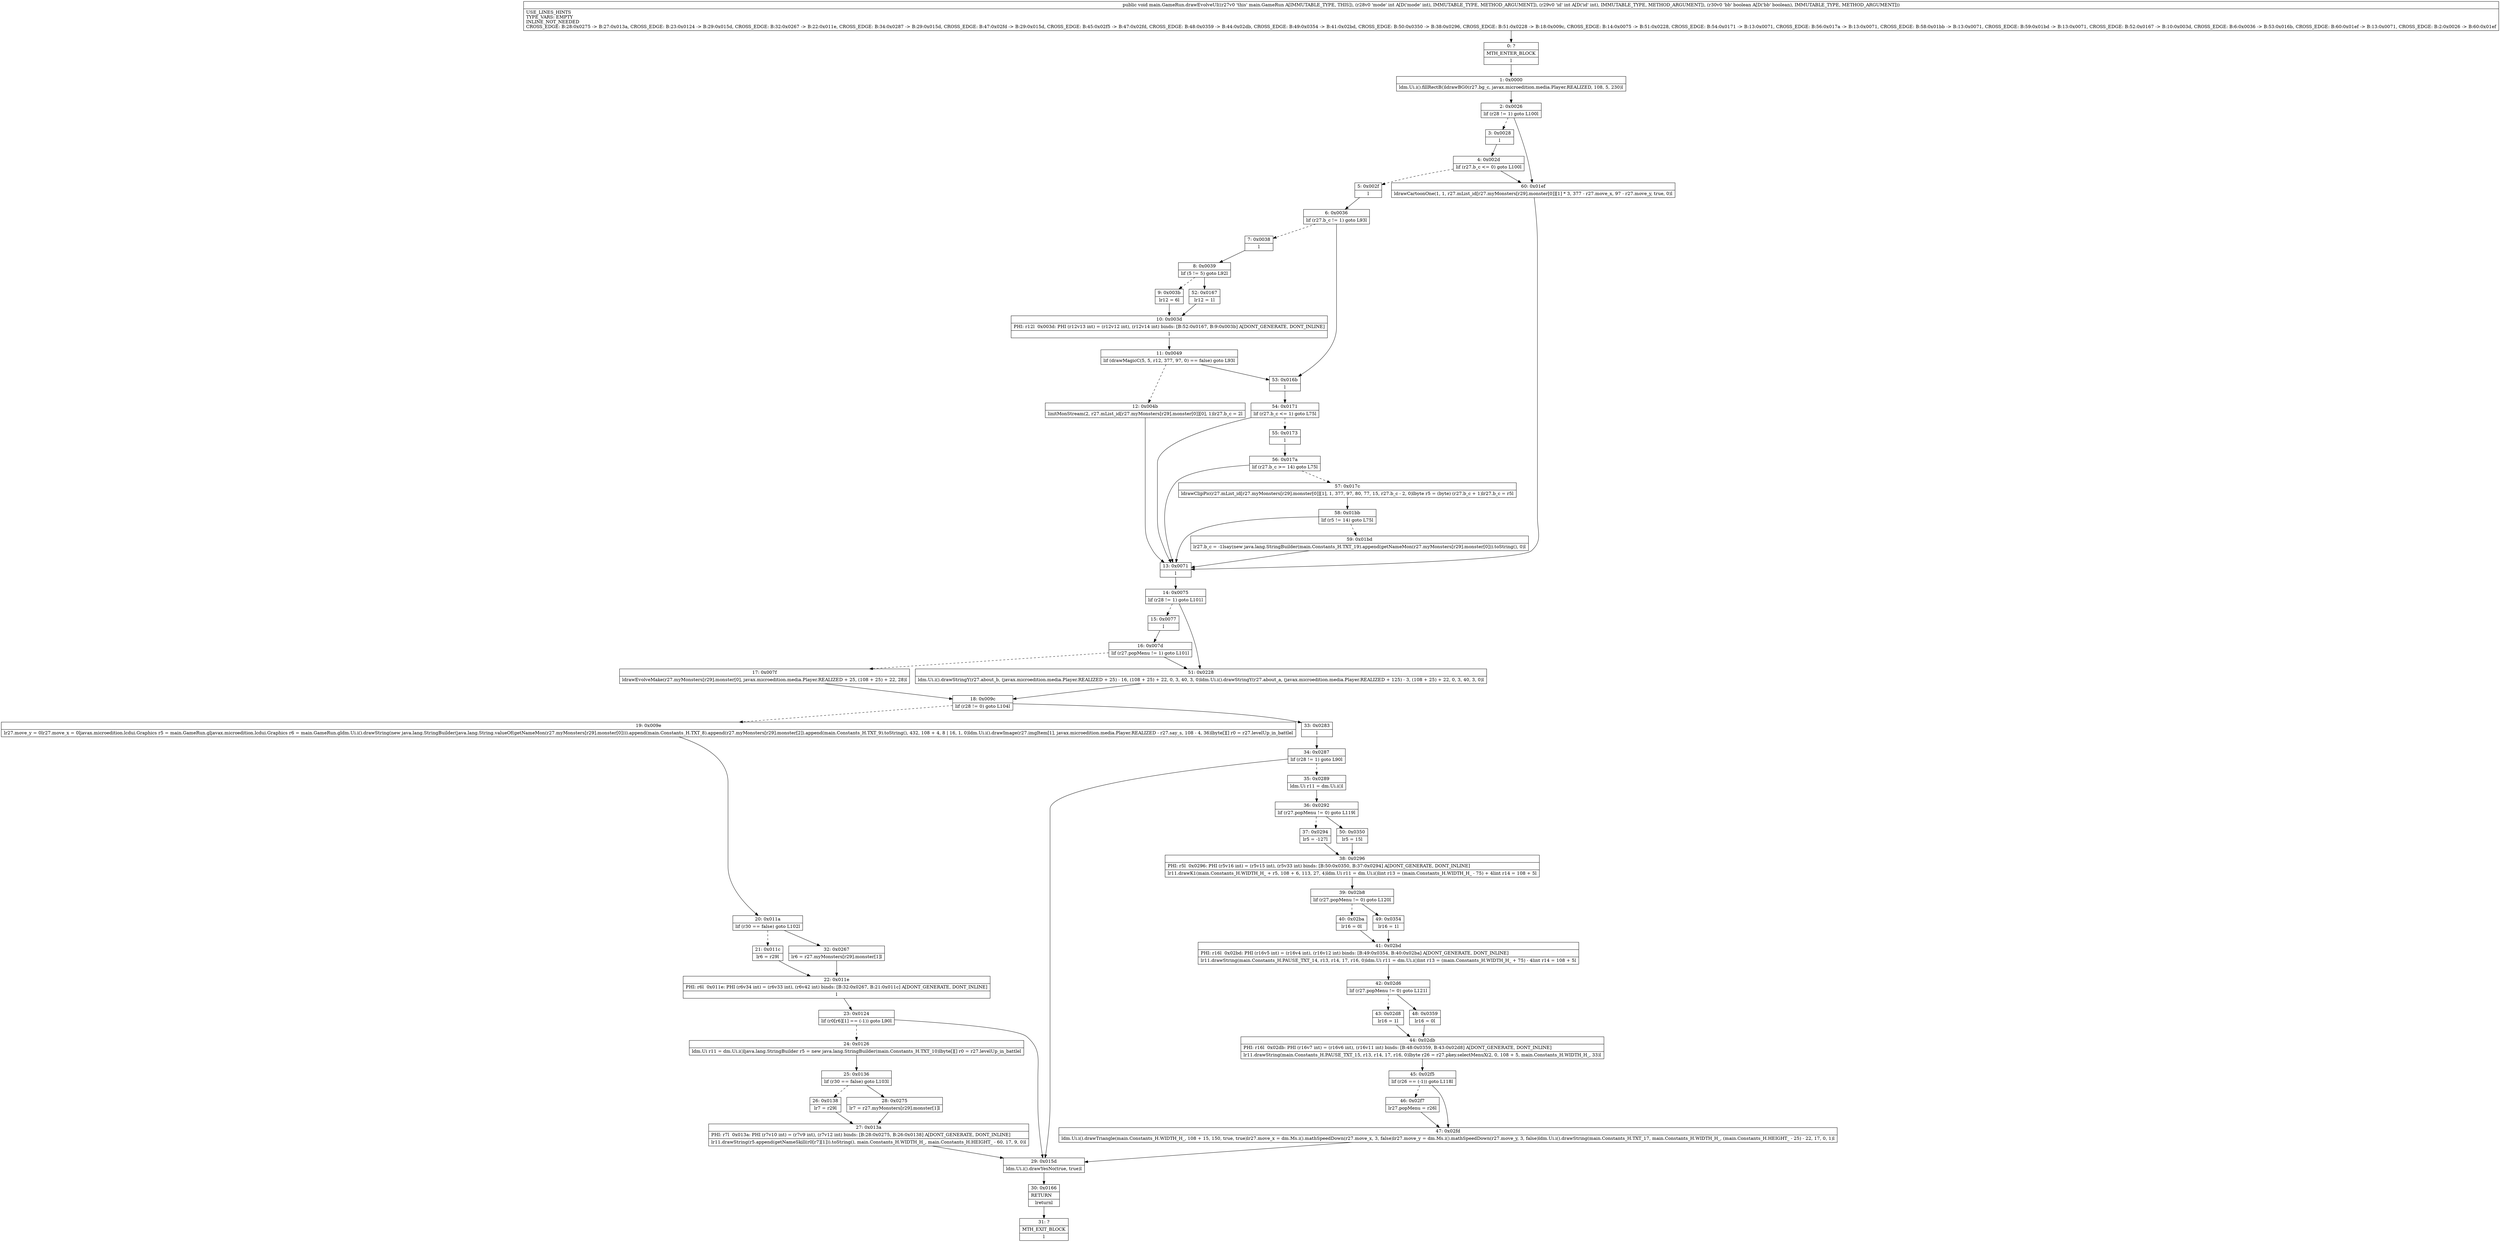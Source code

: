 digraph "CFG formain.GameRun.drawEvolveUI(IIZ)V" {
Node_0 [shape=record,label="{0\:\ ?|MTH_ENTER_BLOCK\l|l}"];
Node_1 [shape=record,label="{1\:\ 0x0000|ldm.Ui.i().fillRectB()ldrawBG0(r27.bg_c, javax.microedition.media.Player.REALIZED, 108, 5, 230)l}"];
Node_2 [shape=record,label="{2\:\ 0x0026|lif (r28 != 1) goto L100l}"];
Node_3 [shape=record,label="{3\:\ 0x0028|l}"];
Node_4 [shape=record,label="{4\:\ 0x002d|lif (r27.b_c \<= 0) goto L100l}"];
Node_5 [shape=record,label="{5\:\ 0x002f|l}"];
Node_6 [shape=record,label="{6\:\ 0x0036|lif (r27.b_c != 1) goto L93l}"];
Node_7 [shape=record,label="{7\:\ 0x0038|l}"];
Node_8 [shape=record,label="{8\:\ 0x0039|lif (5 != 5) goto L92l}"];
Node_9 [shape=record,label="{9\:\ 0x003b|lr12 = 6l}"];
Node_10 [shape=record,label="{10\:\ 0x003d|PHI: r12l  0x003d: PHI (r12v13 int) = (r12v12 int), (r12v14 int) binds: [B:52:0x0167, B:9:0x003b] A[DONT_GENERATE, DONT_INLINE]\l|l}"];
Node_11 [shape=record,label="{11\:\ 0x0049|lif (drawMagicC(5, 5, r12, 377, 97, 0) == false) goto L93l}"];
Node_12 [shape=record,label="{12\:\ 0x004b|linitMonStream(2, r27.mList_id[r27.myMonsters[r29].monster[0]][0], 1)lr27.b_c = 2l}"];
Node_13 [shape=record,label="{13\:\ 0x0071|l}"];
Node_14 [shape=record,label="{14\:\ 0x0075|lif (r28 != 1) goto L101l}"];
Node_15 [shape=record,label="{15\:\ 0x0077|l}"];
Node_16 [shape=record,label="{16\:\ 0x007d|lif (r27.popMenu != 1) goto L101l}"];
Node_17 [shape=record,label="{17\:\ 0x007f|ldrawEvolveMake(r27.myMonsters[r29].monster[0], javax.microedition.media.Player.REALIZED + 25, (108 + 25) + 22, 28)l}"];
Node_18 [shape=record,label="{18\:\ 0x009c|lif (r28 != 0) goto L104l}"];
Node_19 [shape=record,label="{19\:\ 0x009e|lr27.move_y = 0lr27.move_x = 0ljavax.microedition.lcdui.Graphics r5 = main.GameRun.gljavax.microedition.lcdui.Graphics r6 = main.GameRun.gldm.Ui.i().drawString(new java.lang.StringBuilder(java.lang.String.valueOf(getNameMon(r27.myMonsters[r29].monster[0]))).append(main.Constants_H.TXT_8).append(r27.myMonsters[r29].monster[2]).append(main.Constants_H.TXT_9).toString(), 432, 108 + 4, 8 \| 16, 1, 0)ldm.Ui.i().drawImage(r27.imgItem[1], javax.microedition.media.Player.REALIZED \- r27.say_s, 108 \- 4, 36)lbyte[][] r0 = r27.levelUp_in_battlel}"];
Node_20 [shape=record,label="{20\:\ 0x011a|lif (r30 == false) goto L102l}"];
Node_21 [shape=record,label="{21\:\ 0x011c|lr6 = r29l}"];
Node_22 [shape=record,label="{22\:\ 0x011e|PHI: r6l  0x011e: PHI (r6v34 int) = (r6v33 int), (r6v42 int) binds: [B:32:0x0267, B:21:0x011c] A[DONT_GENERATE, DONT_INLINE]\l|l}"];
Node_23 [shape=record,label="{23\:\ 0x0124|lif (r0[r6][1] == (\-1)) goto L90l}"];
Node_24 [shape=record,label="{24\:\ 0x0126|ldm.Ui r11 = dm.Ui.i()ljava.lang.StringBuilder r5 = new java.lang.StringBuilder(main.Constants_H.TXT_10)lbyte[][] r0 = r27.levelUp_in_battlel}"];
Node_25 [shape=record,label="{25\:\ 0x0136|lif (r30 == false) goto L103l}"];
Node_26 [shape=record,label="{26\:\ 0x0138|lr7 = r29l}"];
Node_27 [shape=record,label="{27\:\ 0x013a|PHI: r7l  0x013a: PHI (r7v10 int) = (r7v9 int), (r7v12 int) binds: [B:28:0x0275, B:26:0x0138] A[DONT_GENERATE, DONT_INLINE]\l|lr11.drawString(r5.append(getNameSkill(r0[r7][1])).toString(), main.Constants_H.WIDTH_H_, main.Constants_H.HEIGHT_ \- 60, 17, 9, 0)l}"];
Node_28 [shape=record,label="{28\:\ 0x0275|lr7 = r27.myMonsters[r29].monster[1]l}"];
Node_29 [shape=record,label="{29\:\ 0x015d|ldm.Ui.i().drawYesNo(true, true)l}"];
Node_30 [shape=record,label="{30\:\ 0x0166|RETURN\l|lreturnl}"];
Node_31 [shape=record,label="{31\:\ ?|MTH_EXIT_BLOCK\l|l}"];
Node_32 [shape=record,label="{32\:\ 0x0267|lr6 = r27.myMonsters[r29].monster[1]l}"];
Node_33 [shape=record,label="{33\:\ 0x0283|l}"];
Node_34 [shape=record,label="{34\:\ 0x0287|lif (r28 != 1) goto L90l}"];
Node_35 [shape=record,label="{35\:\ 0x0289|ldm.Ui r11 = dm.Ui.i()l}"];
Node_36 [shape=record,label="{36\:\ 0x0292|lif (r27.popMenu != 0) goto L119l}"];
Node_37 [shape=record,label="{37\:\ 0x0294|lr5 = \-127l}"];
Node_38 [shape=record,label="{38\:\ 0x0296|PHI: r5l  0x0296: PHI (r5v16 int) = (r5v15 int), (r5v33 int) binds: [B:50:0x0350, B:37:0x0294] A[DONT_GENERATE, DONT_INLINE]\l|lr11.drawK1(main.Constants_H.WIDTH_H_ + r5, 108 + 6, 113, 27, 4)ldm.Ui r11 = dm.Ui.i()lint r13 = (main.Constants_H.WIDTH_H_ \- 75) + 4lint r14 = 108 + 5l}"];
Node_39 [shape=record,label="{39\:\ 0x02b8|lif (r27.popMenu != 0) goto L120l}"];
Node_40 [shape=record,label="{40\:\ 0x02ba|lr16 = 0l}"];
Node_41 [shape=record,label="{41\:\ 0x02bd|PHI: r16l  0x02bd: PHI (r16v5 int) = (r16v4 int), (r16v12 int) binds: [B:49:0x0354, B:40:0x02ba] A[DONT_GENERATE, DONT_INLINE]\l|lr11.drawString(main.Constants_H.PAUSE_TXT_14, r13, r14, 17, r16, 0)ldm.Ui r11 = dm.Ui.i()lint r13 = (main.Constants_H.WIDTH_H_ + 75) \- 4lint r14 = 108 + 5l}"];
Node_42 [shape=record,label="{42\:\ 0x02d6|lif (r27.popMenu != 0) goto L121l}"];
Node_43 [shape=record,label="{43\:\ 0x02d8|lr16 = 1l}"];
Node_44 [shape=record,label="{44\:\ 0x02db|PHI: r16l  0x02db: PHI (r16v7 int) = (r16v6 int), (r16v11 int) binds: [B:48:0x0359, B:43:0x02d8] A[DONT_GENERATE, DONT_INLINE]\l|lr11.drawString(main.Constants_H.PAUSE_TXT_15, r13, r14, 17, r16, 0)lbyte r26 = r27.pkey.selectMenuX(2, 0, 108 + 5, main.Constants_H.WIDTH_H_, 33)l}"];
Node_45 [shape=record,label="{45\:\ 0x02f5|lif (r26 == (\-1)) goto L118l}"];
Node_46 [shape=record,label="{46\:\ 0x02f7|lr27.popMenu = r26l}"];
Node_47 [shape=record,label="{47\:\ 0x02fd|ldm.Ui.i().drawTriangle(main.Constants_H.WIDTH_H_, 108 + 15, 150, true, true)lr27.move_x = dm.Ms.i().mathSpeedDown(r27.move_x, 3, false)lr27.move_y = dm.Ms.i().mathSpeedDown(r27.move_y, 3, false)ldm.Ui.i().drawString(main.Constants_H.TXT_17, main.Constants_H.WIDTH_H_, (main.Constants_H.HEIGHT_ \- 25) \- 22, 17, 0, 1)l}"];
Node_48 [shape=record,label="{48\:\ 0x0359|lr16 = 0l}"];
Node_49 [shape=record,label="{49\:\ 0x0354|lr16 = 1l}"];
Node_50 [shape=record,label="{50\:\ 0x0350|lr5 = 15l}"];
Node_51 [shape=record,label="{51\:\ 0x0228|ldm.Ui.i().drawStringY(r27.about_b, (javax.microedition.media.Player.REALIZED + 25) \- 16, (108 + 25) + 22, 0, 3, 40, 3, 0)ldm.Ui.i().drawStringY(r27.about_a, (javax.microedition.media.Player.REALIZED + 125) \- 3, (108 + 25) + 22, 0, 3, 40, 3, 0)l}"];
Node_52 [shape=record,label="{52\:\ 0x0167|lr12 = 1l}"];
Node_53 [shape=record,label="{53\:\ 0x016b|l}"];
Node_54 [shape=record,label="{54\:\ 0x0171|lif (r27.b_c \<= 1) goto L75l}"];
Node_55 [shape=record,label="{55\:\ 0x0173|l}"];
Node_56 [shape=record,label="{56\:\ 0x017a|lif (r27.b_c \>= 14) goto L75l}"];
Node_57 [shape=record,label="{57\:\ 0x017c|ldrawClipPic(r27.mList_id[r27.myMonsters[r29].monster[0]][1], 1, 377, 97, 80, 77, 15, r27.b_c \- 2, 0)lbyte r5 = (byte) (r27.b_c + 1)lr27.b_c = r5l}"];
Node_58 [shape=record,label="{58\:\ 0x01bb|lif (r5 != 14) goto L75l}"];
Node_59 [shape=record,label="{59\:\ 0x01bd|lr27.b_c = \-1lsay(new java.lang.StringBuilder(main.Constants_H.TXT_19).append(getNameMon(r27.myMonsters[r29].monster[0])).toString(), 0)l}"];
Node_60 [shape=record,label="{60\:\ 0x01ef|ldrawCartoonOne(1, 1, r27.mList_id[r27.myMonsters[r29].monster[0]][1] * 3, 377 \- r27.move_x, 97 \- r27.move_y, true, 0)l}"];
MethodNode[shape=record,label="{public void main.GameRun.drawEvolveUI((r27v0 'this' main.GameRun A[IMMUTABLE_TYPE, THIS]), (r28v0 'mode' int A[D('mode' int), IMMUTABLE_TYPE, METHOD_ARGUMENT]), (r29v0 'id' int A[D('id' int), IMMUTABLE_TYPE, METHOD_ARGUMENT]), (r30v0 'bb' boolean A[D('bb' boolean), IMMUTABLE_TYPE, METHOD_ARGUMENT]))  | USE_LINES_HINTS\lTYPE_VARS: EMPTY\lINLINE_NOT_NEEDED\lCROSS_EDGE: B:28:0x0275 \-\> B:27:0x013a, CROSS_EDGE: B:23:0x0124 \-\> B:29:0x015d, CROSS_EDGE: B:32:0x0267 \-\> B:22:0x011e, CROSS_EDGE: B:34:0x0287 \-\> B:29:0x015d, CROSS_EDGE: B:47:0x02fd \-\> B:29:0x015d, CROSS_EDGE: B:45:0x02f5 \-\> B:47:0x02fd, CROSS_EDGE: B:48:0x0359 \-\> B:44:0x02db, CROSS_EDGE: B:49:0x0354 \-\> B:41:0x02bd, CROSS_EDGE: B:50:0x0350 \-\> B:38:0x0296, CROSS_EDGE: B:51:0x0228 \-\> B:18:0x009c, CROSS_EDGE: B:14:0x0075 \-\> B:51:0x0228, CROSS_EDGE: B:54:0x0171 \-\> B:13:0x0071, CROSS_EDGE: B:56:0x017a \-\> B:13:0x0071, CROSS_EDGE: B:58:0x01bb \-\> B:13:0x0071, CROSS_EDGE: B:59:0x01bd \-\> B:13:0x0071, CROSS_EDGE: B:52:0x0167 \-\> B:10:0x003d, CROSS_EDGE: B:6:0x0036 \-\> B:53:0x016b, CROSS_EDGE: B:60:0x01ef \-\> B:13:0x0071, CROSS_EDGE: B:2:0x0026 \-\> B:60:0x01ef\l}"];
MethodNode -> Node_0;
Node_0 -> Node_1;
Node_1 -> Node_2;
Node_2 -> Node_3[style=dashed];
Node_2 -> Node_60;
Node_3 -> Node_4;
Node_4 -> Node_5[style=dashed];
Node_4 -> Node_60;
Node_5 -> Node_6;
Node_6 -> Node_7[style=dashed];
Node_6 -> Node_53;
Node_7 -> Node_8;
Node_8 -> Node_9[style=dashed];
Node_8 -> Node_52;
Node_9 -> Node_10;
Node_10 -> Node_11;
Node_11 -> Node_12[style=dashed];
Node_11 -> Node_53;
Node_12 -> Node_13;
Node_13 -> Node_14;
Node_14 -> Node_15[style=dashed];
Node_14 -> Node_51;
Node_15 -> Node_16;
Node_16 -> Node_17[style=dashed];
Node_16 -> Node_51;
Node_17 -> Node_18;
Node_18 -> Node_19[style=dashed];
Node_18 -> Node_33;
Node_19 -> Node_20;
Node_20 -> Node_21[style=dashed];
Node_20 -> Node_32;
Node_21 -> Node_22;
Node_22 -> Node_23;
Node_23 -> Node_24[style=dashed];
Node_23 -> Node_29;
Node_24 -> Node_25;
Node_25 -> Node_26[style=dashed];
Node_25 -> Node_28;
Node_26 -> Node_27;
Node_27 -> Node_29;
Node_28 -> Node_27;
Node_29 -> Node_30;
Node_30 -> Node_31;
Node_32 -> Node_22;
Node_33 -> Node_34;
Node_34 -> Node_29;
Node_34 -> Node_35[style=dashed];
Node_35 -> Node_36;
Node_36 -> Node_37[style=dashed];
Node_36 -> Node_50;
Node_37 -> Node_38;
Node_38 -> Node_39;
Node_39 -> Node_40[style=dashed];
Node_39 -> Node_49;
Node_40 -> Node_41;
Node_41 -> Node_42;
Node_42 -> Node_43[style=dashed];
Node_42 -> Node_48;
Node_43 -> Node_44;
Node_44 -> Node_45;
Node_45 -> Node_46[style=dashed];
Node_45 -> Node_47;
Node_46 -> Node_47;
Node_47 -> Node_29;
Node_48 -> Node_44;
Node_49 -> Node_41;
Node_50 -> Node_38;
Node_51 -> Node_18;
Node_52 -> Node_10;
Node_53 -> Node_54;
Node_54 -> Node_13;
Node_54 -> Node_55[style=dashed];
Node_55 -> Node_56;
Node_56 -> Node_13;
Node_56 -> Node_57[style=dashed];
Node_57 -> Node_58;
Node_58 -> Node_13;
Node_58 -> Node_59[style=dashed];
Node_59 -> Node_13;
Node_60 -> Node_13;
}

